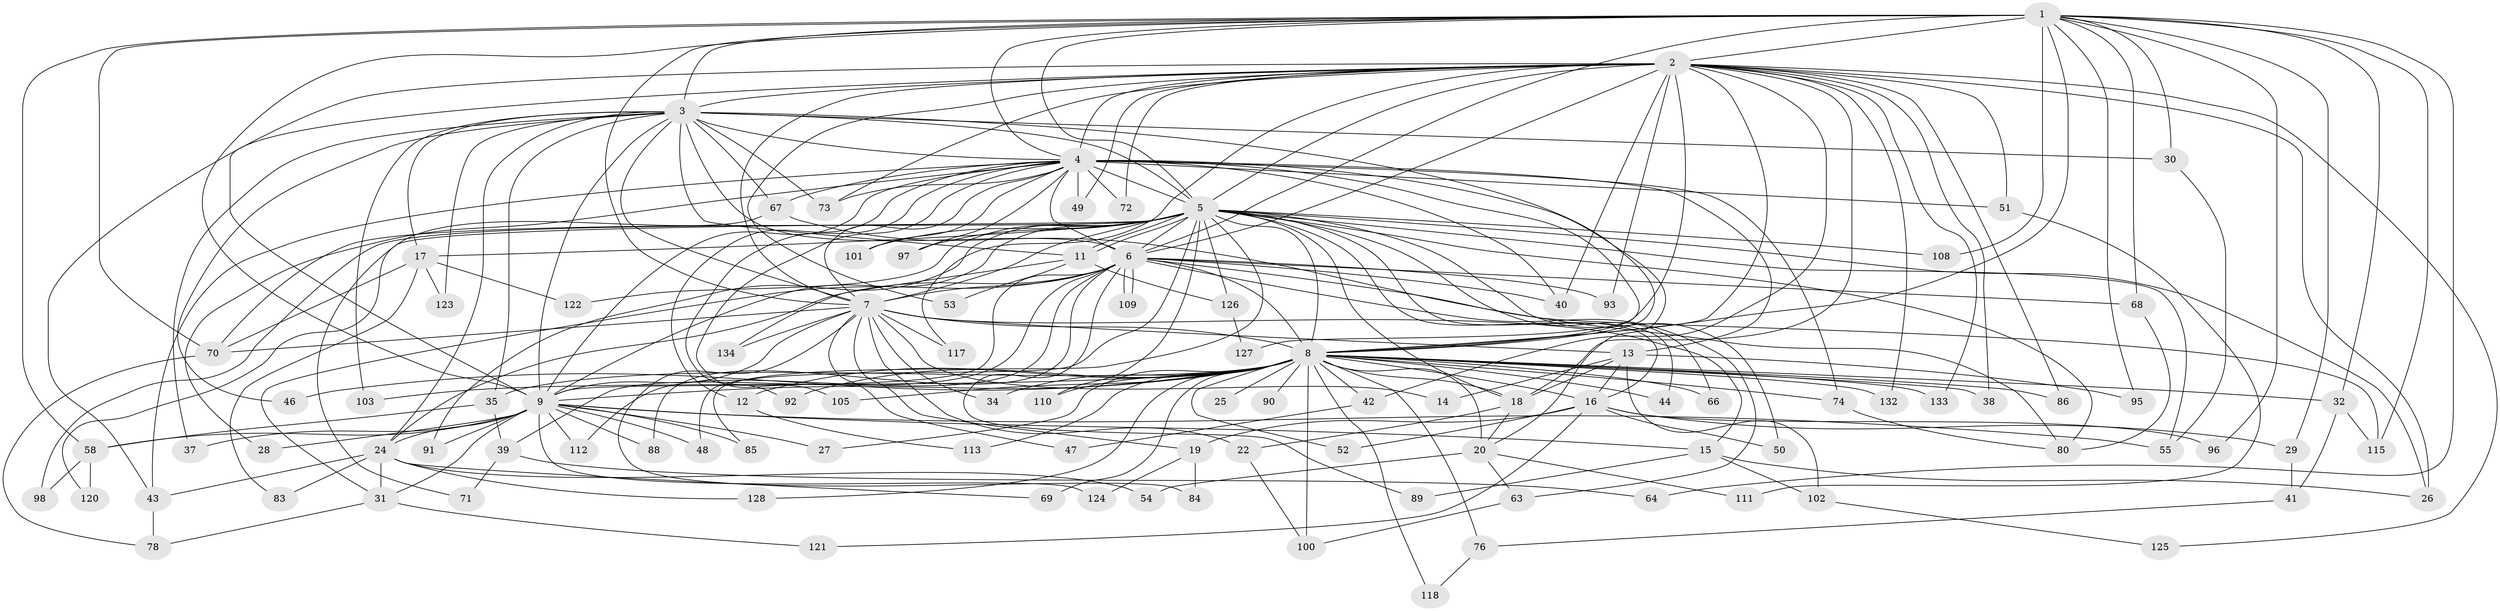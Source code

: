 // Generated by graph-tools (version 1.1) at 2025/23/03/03/25 07:23:41]
// undirected, 104 vertices, 244 edges
graph export_dot {
graph [start="1"]
  node [color=gray90,style=filled];
  1 [super="+36"];
  2 [super="+45"];
  3 [super="+131"];
  4 [super="+21"];
  5 [super="+23"];
  6 [super="+56"];
  7 [super="+104"];
  8 [super="+10"];
  9 [super="+57"];
  11 [super="+94"];
  12;
  13 [super="+81"];
  14;
  15 [super="+60"];
  16 [super="+59"];
  17;
  18;
  19 [super="+77"];
  20 [super="+75"];
  22;
  24 [super="+33"];
  25;
  26;
  27;
  28;
  29;
  30;
  31 [super="+99"];
  32;
  34;
  35 [super="+65"];
  37;
  38;
  39;
  40 [super="+61"];
  41;
  42;
  43 [super="+116"];
  44;
  46;
  47;
  48;
  49;
  50;
  51;
  52;
  53;
  54;
  55 [super="+107"];
  58 [super="+62"];
  63 [super="+106"];
  64;
  66;
  67;
  68 [super="+82"];
  69 [super="+114"];
  70 [super="+79"];
  71;
  72;
  73 [super="+129"];
  74;
  76;
  78 [super="+87"];
  80 [super="+119"];
  83;
  84;
  85;
  86;
  88;
  89;
  90;
  91;
  92;
  93;
  95;
  96;
  97;
  98;
  100;
  101;
  102;
  103;
  105;
  108;
  109;
  110;
  111;
  112;
  113;
  115 [super="+130"];
  117;
  118;
  120;
  121;
  122;
  123;
  124;
  125;
  126;
  127;
  128;
  132;
  133;
  134;
  1 -- 2 [weight=2];
  1 -- 3;
  1 -- 4;
  1 -- 5;
  1 -- 6;
  1 -- 7;
  1 -- 8 [weight=2];
  1 -- 9;
  1 -- 29;
  1 -- 30;
  1 -- 32;
  1 -- 58;
  1 -- 68;
  1 -- 95;
  1 -- 96;
  1 -- 108;
  1 -- 115;
  1 -- 64;
  1 -- 70;
  2 -- 3;
  2 -- 4;
  2 -- 5;
  2 -- 6;
  2 -- 7;
  2 -- 8 [weight=2];
  2 -- 9 [weight=2];
  2 -- 26;
  2 -- 38;
  2 -- 40;
  2 -- 42;
  2 -- 43;
  2 -- 51;
  2 -- 53;
  2 -- 72;
  2 -- 73;
  2 -- 86;
  2 -- 93;
  2 -- 125;
  2 -- 132;
  2 -- 49;
  2 -- 18;
  2 -- 117;
  2 -- 133;
  2 -- 127;
  3 -- 4;
  3 -- 5;
  3 -- 6;
  3 -- 7;
  3 -- 8 [weight=2];
  3 -- 9;
  3 -- 17;
  3 -- 24 [weight=2];
  3 -- 30;
  3 -- 35;
  3 -- 37;
  3 -- 46;
  3 -- 67;
  3 -- 103;
  3 -- 123;
  3 -- 11;
  3 -- 73;
  4 -- 5 [weight=2];
  4 -- 6;
  4 -- 7;
  4 -- 8 [weight=3];
  4 -- 9;
  4 -- 12;
  4 -- 13;
  4 -- 20;
  4 -- 28;
  4 -- 40;
  4 -- 49;
  4 -- 51;
  4 -- 67;
  4 -- 73;
  4 -- 74;
  4 -- 97;
  4 -- 105;
  4 -- 101;
  4 -- 72;
  4 -- 92;
  4 -- 43;
  5 -- 6;
  5 -- 7;
  5 -- 8 [weight=2];
  5 -- 9;
  5 -- 11;
  5 -- 11;
  5 -- 17;
  5 -- 18;
  5 -- 26;
  5 -- 44;
  5 -- 48;
  5 -- 50;
  5 -- 66;
  5 -- 70;
  5 -- 80;
  5 -- 85;
  5 -- 91;
  5 -- 97;
  5 -- 101;
  5 -- 108;
  5 -- 110;
  5 -- 120;
  5 -- 122;
  5 -- 126;
  5 -- 98;
  5 -- 16;
  5 -- 55;
  6 -- 7 [weight=2];
  6 -- 8 [weight=2];
  6 -- 9;
  6 -- 31;
  6 -- 39;
  6 -- 63;
  6 -- 68;
  6 -- 88;
  6 -- 89;
  6 -- 109;
  6 -- 109;
  6 -- 112;
  6 -- 40;
  6 -- 24;
  6 -- 93;
  6 -- 115;
  7 -- 8 [weight=2];
  7 -- 9;
  7 -- 13;
  7 -- 14;
  7 -- 15;
  7 -- 19;
  7 -- 22;
  7 -- 34;
  7 -- 47;
  7 -- 84;
  7 -- 117;
  7 -- 134;
  7 -- 70;
  8 -- 9 [weight=2];
  8 -- 12;
  8 -- 20;
  8 -- 25 [weight=2];
  8 -- 34;
  8 -- 38;
  8 -- 46;
  8 -- 52;
  8 -- 66;
  8 -- 74;
  8 -- 86;
  8 -- 92;
  8 -- 113;
  8 -- 132;
  8 -- 133;
  8 -- 128;
  8 -- 69 [weight=2];
  8 -- 76;
  8 -- 16;
  8 -- 18;
  8 -- 90;
  8 -- 27;
  8 -- 32;
  8 -- 35;
  8 -- 100;
  8 -- 103;
  8 -- 105;
  8 -- 42;
  8 -- 44;
  8 -- 110;
  8 -- 118;
  9 -- 15;
  9 -- 24;
  9 -- 27;
  9 -- 28;
  9 -- 31;
  9 -- 37;
  9 -- 48;
  9 -- 55;
  9 -- 58 [weight=2];
  9 -- 85;
  9 -- 88;
  9 -- 91;
  9 -- 112;
  9 -- 124;
  11 -- 53;
  11 -- 126;
  11 -- 134;
  12 -- 113;
  13 -- 14;
  13 -- 16;
  13 -- 95;
  13 -- 102;
  13 -- 18;
  15 -- 89;
  15 -- 26;
  15 -- 102;
  16 -- 19 [weight=2];
  16 -- 29;
  16 -- 50;
  16 -- 52;
  16 -- 121;
  16 -- 96;
  17 -- 70;
  17 -- 83;
  17 -- 122;
  17 -- 123;
  18 -- 22;
  18 -- 20;
  19 -- 84;
  19 -- 124;
  20 -- 54;
  20 -- 63;
  20 -- 111;
  22 -- 100;
  24 -- 54;
  24 -- 69;
  24 -- 83;
  24 -- 128;
  24 -- 43;
  24 -- 31;
  29 -- 41;
  30 -- 55;
  31 -- 78;
  31 -- 121;
  32 -- 41;
  32 -- 115;
  35 -- 39;
  35 -- 58;
  39 -- 64;
  39 -- 71;
  41 -- 76;
  42 -- 47;
  43 -- 78;
  51 -- 111;
  58 -- 98;
  58 -- 120;
  63 -- 100;
  67 -- 71;
  67 -- 80;
  68 -- 80;
  70 -- 78;
  74 -- 80;
  76 -- 118;
  102 -- 125;
  126 -- 127;
}
